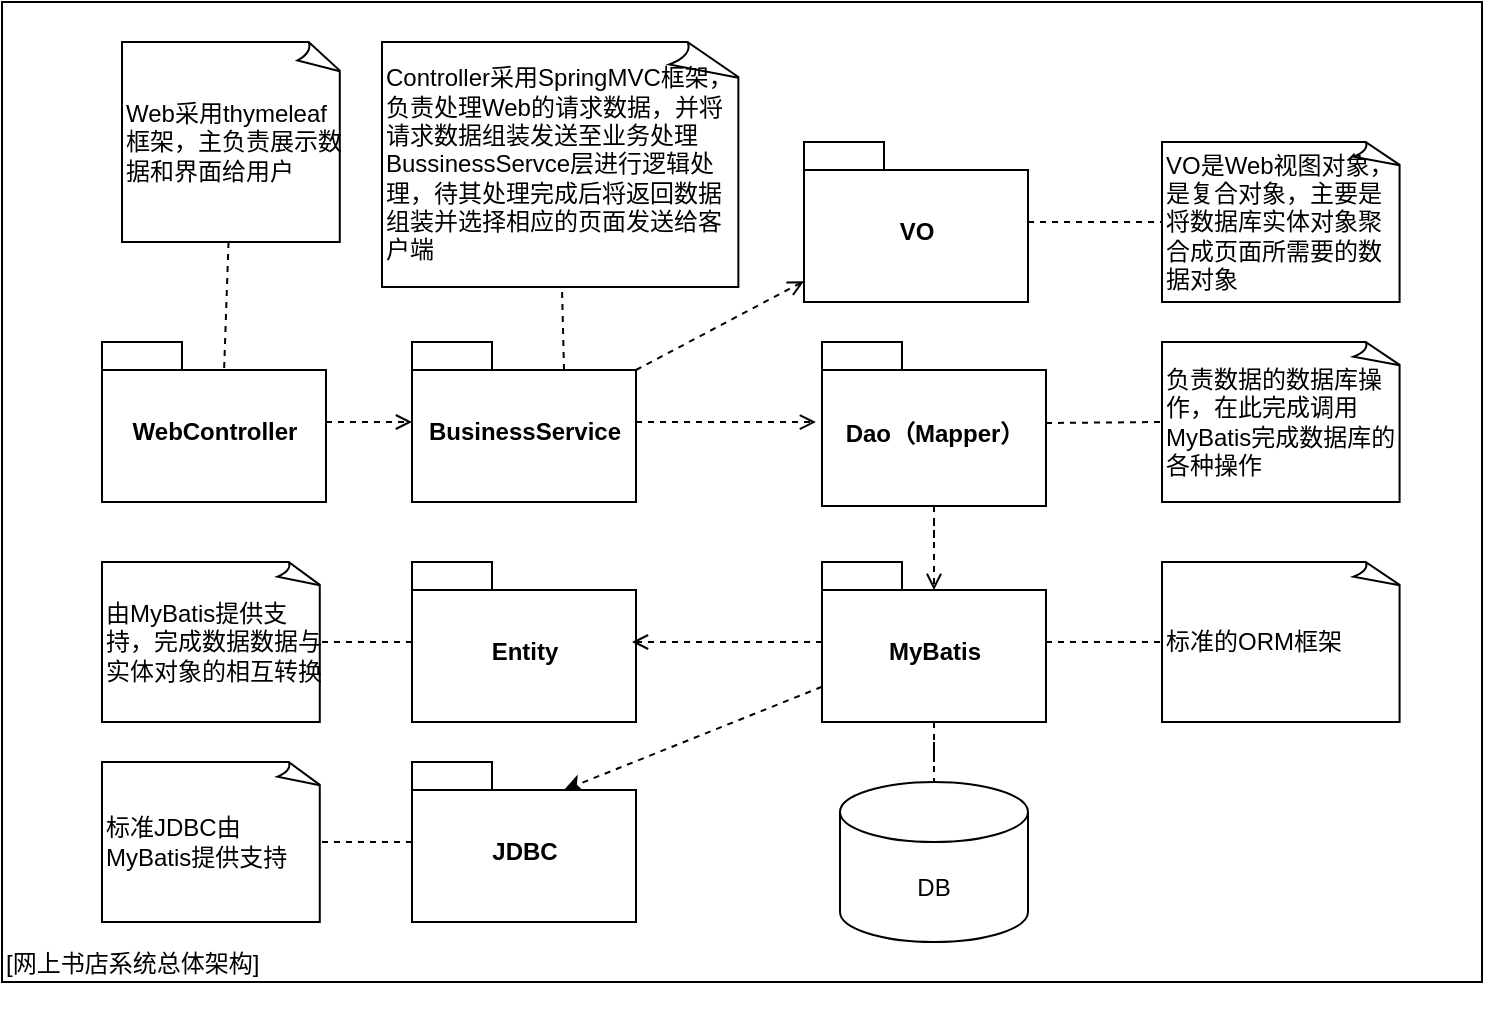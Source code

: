 <mxfile version="13.6.10" type="github">
  <diagram id="Wqk-bRsmxlPOt6fCbwr8" name="第 1 页">
    <mxGraphModel dx="868" dy="482" grid="1" gridSize="10" guides="1" tooltips="1" connect="1" arrows="1" fold="1" page="1" pageScale="1" pageWidth="3300" pageHeight="4681" math="0" shadow="0">
      <root>
        <mxCell id="0" />
        <mxCell id="1" parent="0" />
        <object placeholders="1" c4Name="" c4Type="ExecutionEnvironment" c4Application="网上书店系统总体架构" label="&lt;div style=&quot;text-align: left&quot;&gt;%c4Name%&lt;/div&gt;&lt;div style=&quot;text-align: left&quot;&gt;[%c4Application%]&lt;/div&gt;" id="mTgo8MGDyOx_P4RDNgVL-37">
          <mxCell style="rounded=0;whiteSpace=wrap;html=1;labelBackgroundColor=none;fillColor=#ffffff;fontColor=#000000;align=left;arcSize=5;strokeColor=#000000;verticalAlign=bottom;metaEdit=1;metaData={&quot;c4Type&quot;:{&quot;editable&quot;:false}};points=[[0.25,0,0],[0.5,0,0],[0.75,0,0],[1,0.25,0],[1,0.5,0],[1,0.75,0],[0.75,1,0],[0.5,1,0],[0.25,1,0],[0,0.75,0],[0,0.5,0],[0,0.25,0]];" parent="1" vertex="1">
            <mxGeometry x="210" y="110" width="740" height="490" as="geometry" />
          </mxCell>
        </object>
        <mxCell id="mTgo8MGDyOx_P4RDNgVL-11" style="edgeStyle=orthogonalEdgeStyle;rounded=0;orthogonalLoop=1;jettySize=auto;html=1;entryX=0;entryY=0.5;entryDx=0;entryDy=0;entryPerimeter=0;dashed=1;endArrow=open;endFill=0;" parent="1" source="mTgo8MGDyOx_P4RDNgVL-3" target="mTgo8MGDyOx_P4RDNgVL-4" edge="1">
          <mxGeometry relative="1" as="geometry" />
        </mxCell>
        <mxCell id="mTgo8MGDyOx_P4RDNgVL-26" style="edgeStyle=none;rounded=0;orthogonalLoop=1;jettySize=auto;html=1;entryX=0.5;entryY=1;entryDx=0;entryDy=0;entryPerimeter=0;dashed=1;endArrow=none;endFill=0;exitX=0;exitY=0;exitDx=76;exitDy=14;exitPerimeter=0;" parent="1" source="mTgo8MGDyOx_P4RDNgVL-4" target="mTgo8MGDyOx_P4RDNgVL-25" edge="1">
          <mxGeometry relative="1" as="geometry" />
        </mxCell>
        <mxCell id="mTgo8MGDyOx_P4RDNgVL-3" value="WebController" style="shape=folder;fontStyle=1;spacingTop=10;tabWidth=40;tabHeight=14;tabPosition=left;html=1;" parent="1" vertex="1">
          <mxGeometry x="260" y="280" width="112" height="80" as="geometry" />
        </mxCell>
        <mxCell id="mTgo8MGDyOx_P4RDNgVL-12" style="edgeStyle=orthogonalEdgeStyle;rounded=0;orthogonalLoop=1;jettySize=auto;html=1;dashed=1;endArrow=open;endFill=0;entryX=-0.027;entryY=0.488;entryDx=0;entryDy=0;entryPerimeter=0;" parent="1" source="mTgo8MGDyOx_P4RDNgVL-4" target="mTgo8MGDyOx_P4RDNgVL-5" edge="1">
          <mxGeometry relative="1" as="geometry">
            <mxPoint x="620" y="310" as="targetPoint" />
          </mxGeometry>
        </mxCell>
        <mxCell id="mTgo8MGDyOx_P4RDNgVL-21" style="edgeStyle=none;rounded=0;orthogonalLoop=1;jettySize=auto;html=1;dashed=1;endArrow=open;endFill=0;exitX=0;exitY=0;exitDx=112;exitDy=14;exitPerimeter=0;" parent="1" source="mTgo8MGDyOx_P4RDNgVL-4" target="mTgo8MGDyOx_P4RDNgVL-20" edge="1">
          <mxGeometry relative="1" as="geometry">
            <mxPoint x="420" y="300" as="sourcePoint" />
          </mxGeometry>
        </mxCell>
        <mxCell id="mTgo8MGDyOx_P4RDNgVL-4" value="BusinessService" style="shape=folder;fontStyle=1;spacingTop=10;tabWidth=40;tabHeight=14;tabPosition=left;html=1;" parent="1" vertex="1">
          <mxGeometry x="415" y="280" width="112" height="80" as="geometry" />
        </mxCell>
        <mxCell id="mTgo8MGDyOx_P4RDNgVL-13" style="edgeStyle=orthogonalEdgeStyle;rounded=0;orthogonalLoop=1;jettySize=auto;html=1;entryX=0.5;entryY=0.175;entryDx=0;entryDy=0;entryPerimeter=0;dashed=1;endArrow=open;endFill=0;exitX=0.5;exitY=1;exitDx=0;exitDy=0;exitPerimeter=0;" parent="1" source="mTgo8MGDyOx_P4RDNgVL-5" target="mTgo8MGDyOx_P4RDNgVL-7" edge="1">
          <mxGeometry relative="1" as="geometry" />
        </mxCell>
        <mxCell id="mTgo8MGDyOx_P4RDNgVL-28" style="edgeStyle=none;rounded=0;orthogonalLoop=1;jettySize=auto;html=1;entryX=0;entryY=0.5;entryDx=0;entryDy=0;entryPerimeter=0;dashed=1;endArrow=none;endFill=0;" parent="1" source="mTgo8MGDyOx_P4RDNgVL-5" target="mTgo8MGDyOx_P4RDNgVL-27" edge="1">
          <mxGeometry relative="1" as="geometry" />
        </mxCell>
        <mxCell id="mTgo8MGDyOx_P4RDNgVL-5" value="Dao（Mapper）" style="shape=folder;fontStyle=1;spacingTop=10;tabWidth=40;tabHeight=14;tabPosition=left;html=1;" parent="1" vertex="1">
          <mxGeometry x="620" y="280" width="112" height="82" as="geometry" />
        </mxCell>
        <mxCell id="mTgo8MGDyOx_P4RDNgVL-32" style="edgeStyle=none;rounded=0;orthogonalLoop=1;jettySize=auto;html=1;dashed=1;endArrow=none;endFill=0;entryX=1;entryY=0.5;entryDx=0;entryDy=0;entryPerimeter=0;" parent="1" source="mTgo8MGDyOx_P4RDNgVL-6" target="mTgo8MGDyOx_P4RDNgVL-31" edge="1">
          <mxGeometry relative="1" as="geometry">
            <mxPoint x="380" y="430" as="targetPoint" />
          </mxGeometry>
        </mxCell>
        <mxCell id="mTgo8MGDyOx_P4RDNgVL-6" value="Entity" style="shape=folder;fontStyle=1;spacingTop=10;tabWidth=40;tabHeight=14;tabPosition=left;html=1;" parent="1" vertex="1">
          <mxGeometry x="415" y="390" width="112" height="80" as="geometry" />
        </mxCell>
        <mxCell id="mTgo8MGDyOx_P4RDNgVL-14" style="edgeStyle=orthogonalEdgeStyle;rounded=0;orthogonalLoop=1;jettySize=auto;html=1;entryX=0.982;entryY=0.5;entryDx=0;entryDy=0;entryPerimeter=0;dashed=1;endArrow=open;endFill=0;" parent="1" source="mTgo8MGDyOx_P4RDNgVL-7" target="mTgo8MGDyOx_P4RDNgVL-6" edge="1">
          <mxGeometry relative="1" as="geometry" />
        </mxCell>
        <mxCell id="mTgo8MGDyOx_P4RDNgVL-15" style="edgeStyle=orthogonalEdgeStyle;rounded=0;orthogonalLoop=1;jettySize=auto;html=1;entryX=0.5;entryY=0;entryDx=0;entryDy=0;entryPerimeter=0;dashed=1;endArrow=none;endFill=0;" parent="1" source="mTgo8MGDyOx_P4RDNgVL-7" target="mTgo8MGDyOx_P4RDNgVL-17" edge="1">
          <mxGeometry relative="1" as="geometry">
            <mxPoint x="480" y="530" as="targetPoint" />
            <Array as="points" />
          </mxGeometry>
        </mxCell>
        <mxCell id="mTgo8MGDyOx_P4RDNgVL-18" style="rounded=0;orthogonalLoop=1;jettySize=auto;html=1;entryX=0;entryY=0;entryDx=76;entryDy=14;entryPerimeter=0;dashed=1;endArrow=classic;endFill=1;" parent="1" source="mTgo8MGDyOx_P4RDNgVL-7" target="mTgo8MGDyOx_P4RDNgVL-22" edge="1">
          <mxGeometry relative="1" as="geometry">
            <mxPoint x="350" y="510" as="targetPoint" />
          </mxGeometry>
        </mxCell>
        <mxCell id="mTgo8MGDyOx_P4RDNgVL-36" style="edgeStyle=none;rounded=0;orthogonalLoop=1;jettySize=auto;html=1;entryX=0;entryY=0.5;entryDx=0;entryDy=0;entryPerimeter=0;dashed=1;endArrow=none;endFill=0;" parent="1" source="mTgo8MGDyOx_P4RDNgVL-7" target="mTgo8MGDyOx_P4RDNgVL-35" edge="1">
          <mxGeometry relative="1" as="geometry" />
        </mxCell>
        <mxCell id="mTgo8MGDyOx_P4RDNgVL-7" value="MyBatis" style="shape=folder;fontStyle=1;spacingTop=10;tabWidth=40;tabHeight=14;tabPosition=left;html=1;" parent="1" vertex="1">
          <mxGeometry x="620" y="390" width="112" height="80" as="geometry" />
        </mxCell>
        <mxCell id="mTgo8MGDyOx_P4RDNgVL-17" value="DB" style="shape=cylinder3;whiteSpace=wrap;html=1;boundedLbl=1;backgroundOutline=1;size=15;" parent="1" vertex="1">
          <mxGeometry x="629" y="500" width="94" height="80" as="geometry" />
        </mxCell>
        <mxCell id="mTgo8MGDyOx_P4RDNgVL-19" style="edgeStyle=none;rounded=0;orthogonalLoop=1;jettySize=auto;html=1;exitX=0;exitY=1;exitDx=0;exitDy=0;exitPerimeter=0;dashed=1;endArrow=none;endFill=0;" parent="1" edge="1">
          <mxGeometry relative="1" as="geometry">
            <mxPoint x="300" y="620" as="sourcePoint" />
            <mxPoint x="300" y="620" as="targetPoint" />
          </mxGeometry>
        </mxCell>
        <mxCell id="mTgo8MGDyOx_P4RDNgVL-34" style="edgeStyle=none;rounded=0;orthogonalLoop=1;jettySize=auto;html=1;entryX=0;entryY=0.5;entryDx=0;entryDy=0;entryPerimeter=0;dashed=1;endArrow=none;endFill=0;" parent="1" source="mTgo8MGDyOx_P4RDNgVL-20" target="mTgo8MGDyOx_P4RDNgVL-33" edge="1">
          <mxGeometry relative="1" as="geometry" />
        </mxCell>
        <mxCell id="mTgo8MGDyOx_P4RDNgVL-20" value="VO" style="shape=folder;fontStyle=1;spacingTop=10;tabWidth=40;tabHeight=14;tabPosition=left;html=1;" parent="1" vertex="1">
          <mxGeometry x="611" y="180" width="112" height="80" as="geometry" />
        </mxCell>
        <mxCell id="mTgo8MGDyOx_P4RDNgVL-30" style="edgeStyle=none;rounded=0;orthogonalLoop=1;jettySize=auto;html=1;entryX=1;entryY=0.5;entryDx=0;entryDy=0;entryPerimeter=0;dashed=1;endArrow=none;endFill=0;" parent="1" source="mTgo8MGDyOx_P4RDNgVL-22" target="mTgo8MGDyOx_P4RDNgVL-29" edge="1">
          <mxGeometry relative="1" as="geometry" />
        </mxCell>
        <mxCell id="mTgo8MGDyOx_P4RDNgVL-22" value="JDBC" style="shape=folder;fontStyle=1;spacingTop=10;tabWidth=40;tabHeight=14;tabPosition=left;html=1;" parent="1" vertex="1">
          <mxGeometry x="415" y="490" width="112" height="80" as="geometry" />
        </mxCell>
        <mxCell id="mTgo8MGDyOx_P4RDNgVL-24" style="edgeStyle=none;rounded=0;orthogonalLoop=1;jettySize=auto;html=1;entryX=0.545;entryY=0.175;entryDx=0;entryDy=0;entryPerimeter=0;dashed=1;endArrow=none;endFill=0;" parent="1" source="mTgo8MGDyOx_P4RDNgVL-23" target="mTgo8MGDyOx_P4RDNgVL-3" edge="1">
          <mxGeometry relative="1" as="geometry">
            <mxPoint x="260" y="300.5" as="targetPoint" />
          </mxGeometry>
        </mxCell>
        <mxCell id="mTgo8MGDyOx_P4RDNgVL-23" value="Web采用thymeleaf框架，主负责展示数据和界面给用户" style="whiteSpace=wrap;html=1;shape=mxgraph.basic.document;align=left;" parent="1" vertex="1">
          <mxGeometry x="270" y="130" width="110" height="100" as="geometry" />
        </mxCell>
        <mxCell id="mTgo8MGDyOx_P4RDNgVL-25" value="Controller采用SpringMVC框架，负责处理Web的请求数据，并将请求数据组装发送至业务处理BussinessServce层进行逻辑处理，待其处理完成后将返回数据组装并选择相应的页面发送给客户端" style="whiteSpace=wrap;html=1;shape=mxgraph.basic.document;align=left;" parent="1" vertex="1">
          <mxGeometry x="400" y="130" width="180" height="122.5" as="geometry" />
        </mxCell>
        <mxCell id="mTgo8MGDyOx_P4RDNgVL-27" value="负责数据的数据库操作，在此完成调用MyBatis完成数据库的各种操作" style="whiteSpace=wrap;html=1;shape=mxgraph.basic.document;align=left;" parent="1" vertex="1">
          <mxGeometry x="790" y="280" width="120" height="80" as="geometry" />
        </mxCell>
        <mxCell id="mTgo8MGDyOx_P4RDNgVL-29" value="标准JDBC由MyBatis提供支持" style="whiteSpace=wrap;html=1;shape=mxgraph.basic.document;align=left;" parent="1" vertex="1">
          <mxGeometry x="260" y="490" width="110" height="80" as="geometry" />
        </mxCell>
        <mxCell id="mTgo8MGDyOx_P4RDNgVL-31" value="由MyBatis提供支持，完成数据数据与实体对象的相互转换" style="whiteSpace=wrap;html=1;shape=mxgraph.basic.document;align=left;" parent="1" vertex="1">
          <mxGeometry x="260" y="390" width="110" height="80" as="geometry" />
        </mxCell>
        <mxCell id="mTgo8MGDyOx_P4RDNgVL-33" value="VO是Web视图对象，是复合对象，主要是将数据库实体对象聚合成页面所需要的数据对象" style="whiteSpace=wrap;html=1;shape=mxgraph.basic.document;align=left;" parent="1" vertex="1">
          <mxGeometry x="790" y="180" width="120" height="80" as="geometry" />
        </mxCell>
        <mxCell id="mTgo8MGDyOx_P4RDNgVL-35" value="标准的ORM框架" style="whiteSpace=wrap;html=1;shape=mxgraph.basic.document;align=left;" parent="1" vertex="1">
          <mxGeometry x="790" y="390" width="120" height="80" as="geometry" />
        </mxCell>
      </root>
    </mxGraphModel>
  </diagram>
</mxfile>
